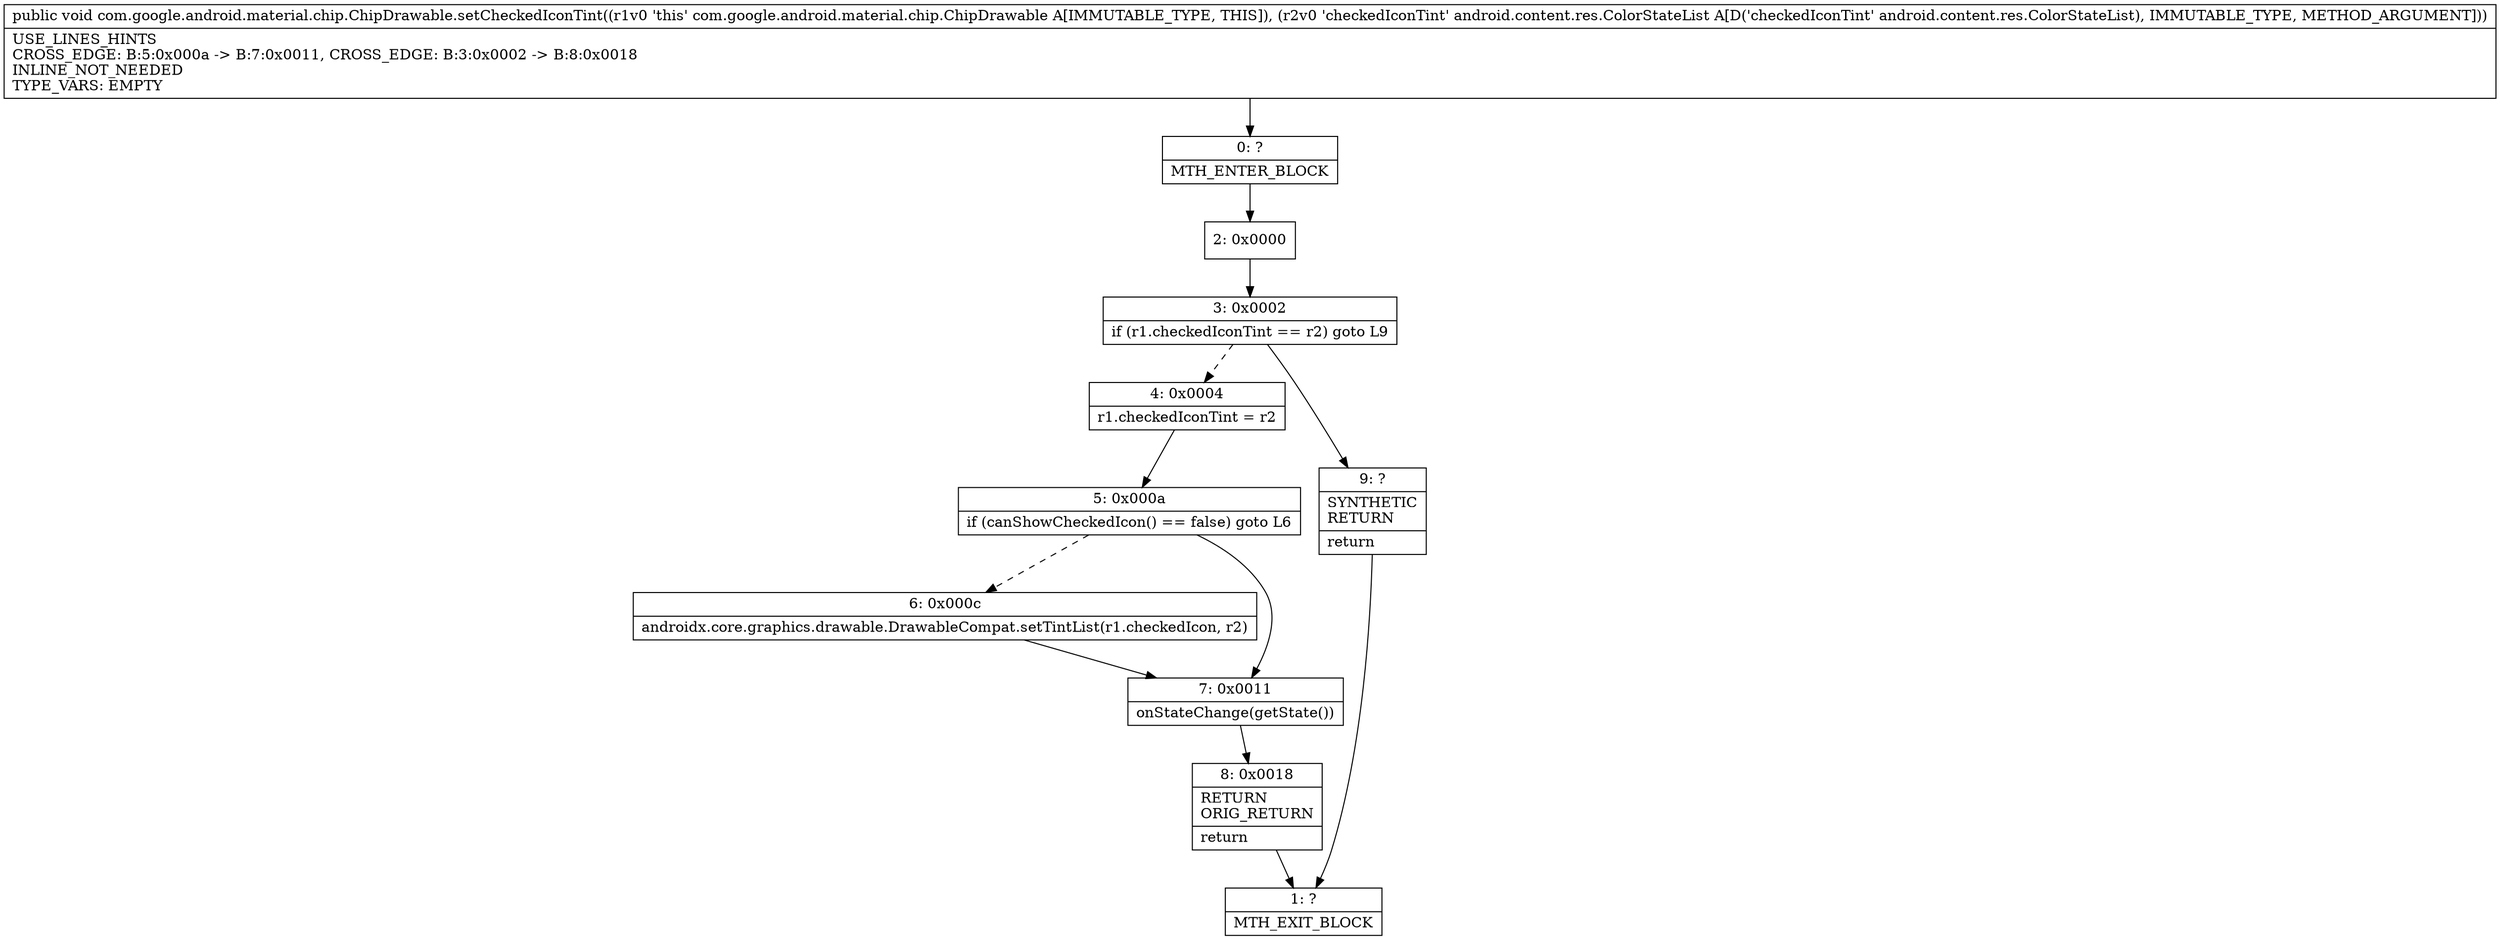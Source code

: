 digraph "CFG forcom.google.android.material.chip.ChipDrawable.setCheckedIconTint(Landroid\/content\/res\/ColorStateList;)V" {
Node_0 [shape=record,label="{0\:\ ?|MTH_ENTER_BLOCK\l}"];
Node_2 [shape=record,label="{2\:\ 0x0000}"];
Node_3 [shape=record,label="{3\:\ 0x0002|if (r1.checkedIconTint == r2) goto L9\l}"];
Node_4 [shape=record,label="{4\:\ 0x0004|r1.checkedIconTint = r2\l}"];
Node_5 [shape=record,label="{5\:\ 0x000a|if (canShowCheckedIcon() == false) goto L6\l}"];
Node_6 [shape=record,label="{6\:\ 0x000c|androidx.core.graphics.drawable.DrawableCompat.setTintList(r1.checkedIcon, r2)\l}"];
Node_7 [shape=record,label="{7\:\ 0x0011|onStateChange(getState())\l}"];
Node_8 [shape=record,label="{8\:\ 0x0018|RETURN\lORIG_RETURN\l|return\l}"];
Node_1 [shape=record,label="{1\:\ ?|MTH_EXIT_BLOCK\l}"];
Node_9 [shape=record,label="{9\:\ ?|SYNTHETIC\lRETURN\l|return\l}"];
MethodNode[shape=record,label="{public void com.google.android.material.chip.ChipDrawable.setCheckedIconTint((r1v0 'this' com.google.android.material.chip.ChipDrawable A[IMMUTABLE_TYPE, THIS]), (r2v0 'checkedIconTint' android.content.res.ColorStateList A[D('checkedIconTint' android.content.res.ColorStateList), IMMUTABLE_TYPE, METHOD_ARGUMENT]))  | USE_LINES_HINTS\lCROSS_EDGE: B:5:0x000a \-\> B:7:0x0011, CROSS_EDGE: B:3:0x0002 \-\> B:8:0x0018\lINLINE_NOT_NEEDED\lTYPE_VARS: EMPTY\l}"];
MethodNode -> Node_0;Node_0 -> Node_2;
Node_2 -> Node_3;
Node_3 -> Node_4[style=dashed];
Node_3 -> Node_9;
Node_4 -> Node_5;
Node_5 -> Node_6[style=dashed];
Node_5 -> Node_7;
Node_6 -> Node_7;
Node_7 -> Node_8;
Node_8 -> Node_1;
Node_9 -> Node_1;
}

